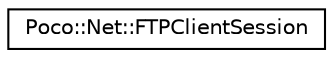 digraph "Graphical Class Hierarchy"
{
 // LATEX_PDF_SIZE
  edge [fontname="Helvetica",fontsize="10",labelfontname="Helvetica",labelfontsize="10"];
  node [fontname="Helvetica",fontsize="10",shape=record];
  rankdir="LR";
  Node0 [label="Poco::Net::FTPClientSession",height=0.2,width=0.4,color="black", fillcolor="white", style="filled",URL="$classPoco_1_1Net_1_1FTPClientSession.html",tooltip=" "];
}
